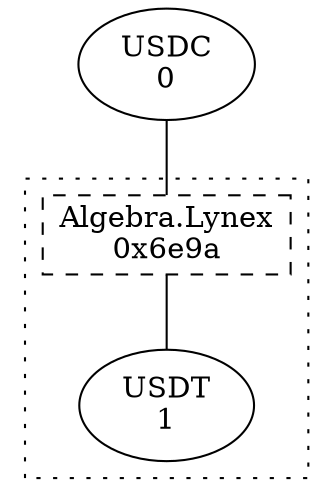 graph G {
    token0 [label = "USDC\n0";];
    token1 [label = "USDT\n1";];
    pool0 [label = "Algebra.Lynex\n0x6e9a";shape = rect;style = dashed;];
    token0 -- pool0;
    subgraph cluster0 {
        style = dotted;
        pool0 -- token1;
        subgraph {
            rank = same;
            edge [style = invis;];
            token1;
        }
    }
}
